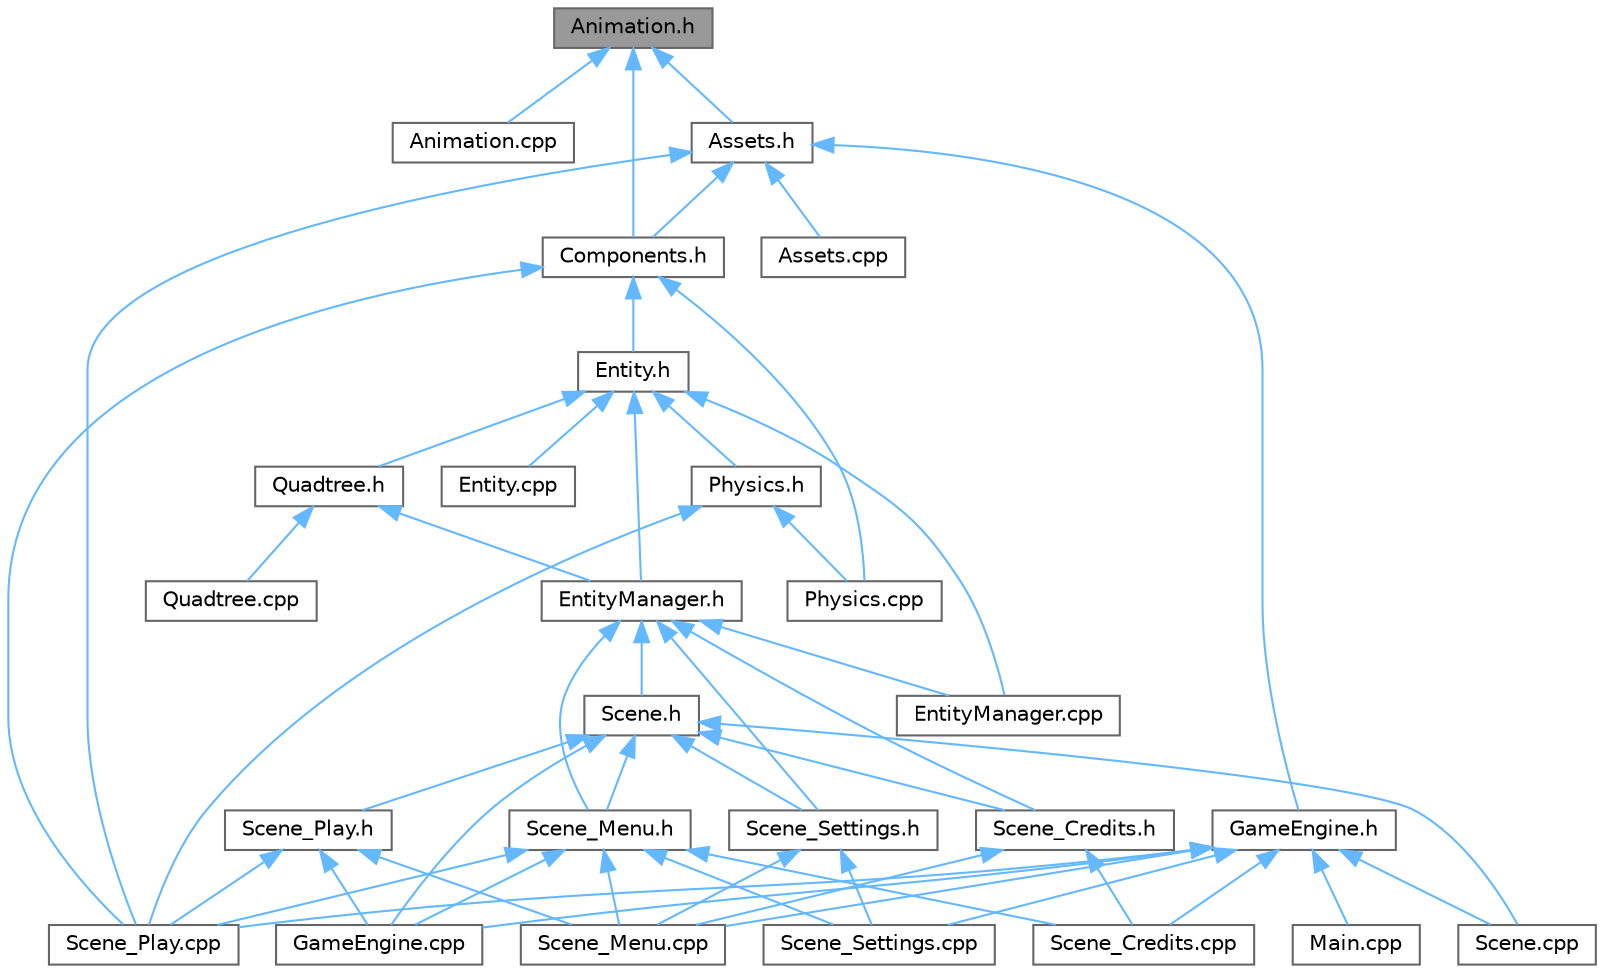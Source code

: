 digraph "Animation.h"
{
 // LATEX_PDF_SIZE
  bgcolor="transparent";
  edge [fontname=Helvetica,fontsize=10,labelfontname=Helvetica,labelfontsize=10];
  node [fontname=Helvetica,fontsize=10,shape=box,height=0.2,width=0.4];
  Node1 [id="Node000001",label="Animation.h",height=0.2,width=0.4,color="gray40", fillcolor="grey60", style="filled", fontcolor="black",tooltip=" "];
  Node1 -> Node2 [id="edge50_Node000001_Node000002",dir="back",color="steelblue1",style="solid",tooltip=" "];
  Node2 [id="Node000002",label="Animation.cpp",height=0.2,width=0.4,color="grey40", fillcolor="white", style="filled",URL="$_animation_8cpp.html",tooltip=" "];
  Node1 -> Node3 [id="edge51_Node000001_Node000003",dir="back",color="steelblue1",style="solid",tooltip=" "];
  Node3 [id="Node000003",label="Assets.h",height=0.2,width=0.4,color="grey40", fillcolor="white", style="filled",URL="$_assets_8h.html",tooltip=" "];
  Node3 -> Node4 [id="edge52_Node000003_Node000004",dir="back",color="steelblue1",style="solid",tooltip=" "];
  Node4 [id="Node000004",label="Assets.cpp",height=0.2,width=0.4,color="grey40", fillcolor="white", style="filled",URL="$_assets_8cpp.html",tooltip=" "];
  Node3 -> Node5 [id="edge53_Node000003_Node000005",dir="back",color="steelblue1",style="solid",tooltip=" "];
  Node5 [id="Node000005",label="Components.h",height=0.2,width=0.4,color="grey40", fillcolor="white", style="filled",URL="$_components_8h.html",tooltip=" "];
  Node5 -> Node6 [id="edge54_Node000005_Node000006",dir="back",color="steelblue1",style="solid",tooltip=" "];
  Node6 [id="Node000006",label="Entity.h",height=0.2,width=0.4,color="grey40", fillcolor="white", style="filled",URL="$_entity_8h.html",tooltip=" "];
  Node6 -> Node7 [id="edge55_Node000006_Node000007",dir="back",color="steelblue1",style="solid",tooltip=" "];
  Node7 [id="Node000007",label="Entity.cpp",height=0.2,width=0.4,color="grey40", fillcolor="white", style="filled",URL="$_entity_8cpp.html",tooltip=" "];
  Node6 -> Node8 [id="edge56_Node000006_Node000008",dir="back",color="steelblue1",style="solid",tooltip=" "];
  Node8 [id="Node000008",label="EntityManager.cpp",height=0.2,width=0.4,color="grey40", fillcolor="white", style="filled",URL="$_entity_manager_8cpp.html",tooltip=" "];
  Node6 -> Node9 [id="edge57_Node000006_Node000009",dir="back",color="steelblue1",style="solid",tooltip=" "];
  Node9 [id="Node000009",label="EntityManager.h",height=0.2,width=0.4,color="grey40", fillcolor="white", style="filled",URL="$_entity_manager_8h.html",tooltip=" "];
  Node9 -> Node8 [id="edge58_Node000009_Node000008",dir="back",color="steelblue1",style="solid",tooltip=" "];
  Node9 -> Node10 [id="edge59_Node000009_Node000010",dir="back",color="steelblue1",style="solid",tooltip=" "];
  Node10 [id="Node000010",label="Scene.h",height=0.2,width=0.4,color="grey40", fillcolor="white", style="filled",URL="$_scene_8h.html",tooltip=" "];
  Node10 -> Node11 [id="edge60_Node000010_Node000011",dir="back",color="steelblue1",style="solid",tooltip=" "];
  Node11 [id="Node000011",label="GameEngine.cpp",height=0.2,width=0.4,color="grey40", fillcolor="white", style="filled",URL="$_game_engine_8cpp.html",tooltip=" "];
  Node10 -> Node12 [id="edge61_Node000010_Node000012",dir="back",color="steelblue1",style="solid",tooltip=" "];
  Node12 [id="Node000012",label="Scene.cpp",height=0.2,width=0.4,color="grey40", fillcolor="white", style="filled",URL="$_scene_8cpp.html",tooltip=" "];
  Node10 -> Node13 [id="edge62_Node000010_Node000013",dir="back",color="steelblue1",style="solid",tooltip=" "];
  Node13 [id="Node000013",label="Scene_Credits.h",height=0.2,width=0.4,color="grey40", fillcolor="white", style="filled",URL="$_scene___credits_8h.html",tooltip=" "];
  Node13 -> Node14 [id="edge63_Node000013_Node000014",dir="back",color="steelblue1",style="solid",tooltip=" "];
  Node14 [id="Node000014",label="Scene_Credits.cpp",height=0.2,width=0.4,color="grey40", fillcolor="white", style="filled",URL="$_scene___credits_8cpp.html",tooltip=" "];
  Node13 -> Node15 [id="edge64_Node000013_Node000015",dir="back",color="steelblue1",style="solid",tooltip=" "];
  Node15 [id="Node000015",label="Scene_Menu.cpp",height=0.2,width=0.4,color="grey40", fillcolor="white", style="filled",URL="$_scene___menu_8cpp.html",tooltip=" "];
  Node10 -> Node16 [id="edge65_Node000010_Node000016",dir="back",color="steelblue1",style="solid",tooltip=" "];
  Node16 [id="Node000016",label="Scene_Menu.h",height=0.2,width=0.4,color="grey40", fillcolor="white", style="filled",URL="$_scene___menu_8h.html",tooltip=" "];
  Node16 -> Node11 [id="edge66_Node000016_Node000011",dir="back",color="steelblue1",style="solid",tooltip=" "];
  Node16 -> Node14 [id="edge67_Node000016_Node000014",dir="back",color="steelblue1",style="solid",tooltip=" "];
  Node16 -> Node15 [id="edge68_Node000016_Node000015",dir="back",color="steelblue1",style="solid",tooltip=" "];
  Node16 -> Node17 [id="edge69_Node000016_Node000017",dir="back",color="steelblue1",style="solid",tooltip=" "];
  Node17 [id="Node000017",label="Scene_Play.cpp",height=0.2,width=0.4,color="grey40", fillcolor="white", style="filled",URL="$_scene___play_8cpp.html",tooltip=" "];
  Node16 -> Node18 [id="edge70_Node000016_Node000018",dir="back",color="steelblue1",style="solid",tooltip=" "];
  Node18 [id="Node000018",label="Scene_Settings.cpp",height=0.2,width=0.4,color="grey40", fillcolor="white", style="filled",URL="$_scene___settings_8cpp.html",tooltip=" "];
  Node10 -> Node19 [id="edge71_Node000010_Node000019",dir="back",color="steelblue1",style="solid",tooltip=" "];
  Node19 [id="Node000019",label="Scene_Play.h",height=0.2,width=0.4,color="grey40", fillcolor="white", style="filled",URL="$_scene___play_8h.html",tooltip=" "];
  Node19 -> Node11 [id="edge72_Node000019_Node000011",dir="back",color="steelblue1",style="solid",tooltip=" "];
  Node19 -> Node15 [id="edge73_Node000019_Node000015",dir="back",color="steelblue1",style="solid",tooltip=" "];
  Node19 -> Node17 [id="edge74_Node000019_Node000017",dir="back",color="steelblue1",style="solid",tooltip=" "];
  Node10 -> Node20 [id="edge75_Node000010_Node000020",dir="back",color="steelblue1",style="solid",tooltip=" "];
  Node20 [id="Node000020",label="Scene_Settings.h",height=0.2,width=0.4,color="grey40", fillcolor="white", style="filled",URL="$_scene___settings_8h.html",tooltip=" "];
  Node20 -> Node15 [id="edge76_Node000020_Node000015",dir="back",color="steelblue1",style="solid",tooltip=" "];
  Node20 -> Node18 [id="edge77_Node000020_Node000018",dir="back",color="steelblue1",style="solid",tooltip=" "];
  Node9 -> Node13 [id="edge78_Node000009_Node000013",dir="back",color="steelblue1",style="solid",tooltip=" "];
  Node9 -> Node16 [id="edge79_Node000009_Node000016",dir="back",color="steelblue1",style="solid",tooltip=" "];
  Node9 -> Node20 [id="edge80_Node000009_Node000020",dir="back",color="steelblue1",style="solid",tooltip=" "];
  Node6 -> Node21 [id="edge81_Node000006_Node000021",dir="back",color="steelblue1",style="solid",tooltip=" "];
  Node21 [id="Node000021",label="Physics.h",height=0.2,width=0.4,color="grey40", fillcolor="white", style="filled",URL="$_physics_8h.html",tooltip=" "];
  Node21 -> Node22 [id="edge82_Node000021_Node000022",dir="back",color="steelblue1",style="solid",tooltip=" "];
  Node22 [id="Node000022",label="Physics.cpp",height=0.2,width=0.4,color="grey40", fillcolor="white", style="filled",URL="$_physics_8cpp.html",tooltip=" "];
  Node21 -> Node17 [id="edge83_Node000021_Node000017",dir="back",color="steelblue1",style="solid",tooltip=" "];
  Node6 -> Node23 [id="edge84_Node000006_Node000023",dir="back",color="steelblue1",style="solid",tooltip=" "];
  Node23 [id="Node000023",label="Quadtree.h",height=0.2,width=0.4,color="grey40", fillcolor="white", style="filled",URL="$_quadtree_8h.html",tooltip=" "];
  Node23 -> Node9 [id="edge85_Node000023_Node000009",dir="back",color="steelblue1",style="solid",tooltip=" "];
  Node23 -> Node24 [id="edge86_Node000023_Node000024",dir="back",color="steelblue1",style="solid",tooltip=" "];
  Node24 [id="Node000024",label="Quadtree.cpp",height=0.2,width=0.4,color="grey40", fillcolor="white", style="filled",URL="$_quadtree_8cpp.html",tooltip=" "];
  Node5 -> Node22 [id="edge87_Node000005_Node000022",dir="back",color="steelblue1",style="solid",tooltip=" "];
  Node5 -> Node17 [id="edge88_Node000005_Node000017",dir="back",color="steelblue1",style="solid",tooltip=" "];
  Node3 -> Node25 [id="edge89_Node000003_Node000025",dir="back",color="steelblue1",style="solid",tooltip=" "];
  Node25 [id="Node000025",label="GameEngine.h",height=0.2,width=0.4,color="grey40", fillcolor="white", style="filled",URL="$_game_engine_8h.html",tooltip=" "];
  Node25 -> Node11 [id="edge90_Node000025_Node000011",dir="back",color="steelblue1",style="solid",tooltip=" "];
  Node25 -> Node26 [id="edge91_Node000025_Node000026",dir="back",color="steelblue1",style="solid",tooltip=" "];
  Node26 [id="Node000026",label="Main.cpp",height=0.2,width=0.4,color="grey40", fillcolor="white", style="filled",URL="$_main_8cpp.html",tooltip=" "];
  Node25 -> Node12 [id="edge92_Node000025_Node000012",dir="back",color="steelblue1",style="solid",tooltip=" "];
  Node25 -> Node14 [id="edge93_Node000025_Node000014",dir="back",color="steelblue1",style="solid",tooltip=" "];
  Node25 -> Node15 [id="edge94_Node000025_Node000015",dir="back",color="steelblue1",style="solid",tooltip=" "];
  Node25 -> Node17 [id="edge95_Node000025_Node000017",dir="back",color="steelblue1",style="solid",tooltip=" "];
  Node25 -> Node18 [id="edge96_Node000025_Node000018",dir="back",color="steelblue1",style="solid",tooltip=" "];
  Node3 -> Node17 [id="edge97_Node000003_Node000017",dir="back",color="steelblue1",style="solid",tooltip=" "];
  Node1 -> Node5 [id="edge98_Node000001_Node000005",dir="back",color="steelblue1",style="solid",tooltip=" "];
}
